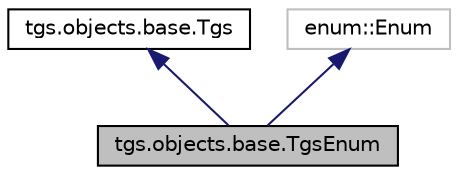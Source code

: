 digraph "tgs.objects.base.TgsEnum"
{
  edge [fontname="Helvetica",fontsize="10",labelfontname="Helvetica",labelfontsize="10"];
  node [fontname="Helvetica",fontsize="10",shape=record];
  Node12 [label="tgs.objects.base.TgsEnum",height=0.2,width=0.4,color="black", fillcolor="grey75", style="filled", fontcolor="black"];
  Node13 -> Node12 [dir="back",color="midnightblue",fontsize="10",style="solid",fontname="Helvetica"];
  Node13 [label="tgs.objects.base.Tgs",height=0.2,width=0.4,color="black", fillcolor="white", style="filled",URL="$classtgs_1_1objects_1_1base_1_1Tgs.html"];
  Node14 -> Node12 [dir="back",color="midnightblue",fontsize="10",style="solid",fontname="Helvetica"];
  Node14 [label="enum::Enum",height=0.2,width=0.4,color="grey75", fillcolor="white", style="filled"];
}
